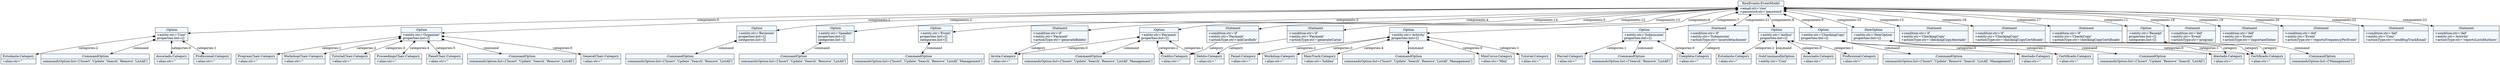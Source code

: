
    digraph xtext {
    fontname = "Bitstream Vera Sans"
    fontsize = 8
    node[
        shape=record,
        style=filled,
        fillcolor=aliceblue
    ]
    nodesep = 0.3
    edge[dir=black,arrowtail=empty]


4590272072 -> 4590451064 [label="components:0" arrowtail=diamond dir=both]
4590451064 -> 4590417624 [label="command" arrowtail=diamond dir=both]
4590417624[label="{:CommandOption|commandsOption:list=['Insert','Update','Search','Remove','ListAll']\l}"]
4590451064 -> 4590416448 [label="categories:0" arrowtail=diamond dir=both]
4590416448[label="{Associado:Category|+alias:str=''\l}"]
4590451064 -> 4590416056 [label="categories:1" arrowtail=diamond dir=both]
4590416056[label="{Profissional:Category|+alias:str=''\l}"]
4590451064 -> 4590417960 [label="categories:2" arrowtail=diamond dir=both]
4590417960[label="{Estudante:Category|+alias:str=''\l}"]
4590451064[label="{:Option|+entity:str='User'\lproperties:list=[]\l}"]
4590272072 -> 4590419640 [label="components:1" arrowtail=diamond dir=both]
4590419640 -> 4590417568 [label="command" arrowtail=diamond dir=both]
4590417568[label="{:CommandOption|commandsOption:list=['Insert','Update','Search','Remove','ListAll']\l}"]
4590419640 -> 4590418520 [label="categories:0" arrowtail=diamond dir=both]
4590418520[label="{GeneralChair:Category|+alias:str=''\l}"]
4590419640 -> 4590419584 [label="categories:1" arrowtail=diamond dir=both]
4590419584[label="{ProgramChair:Category|+alias:str=''\l}"]
4590419640 -> 4590416896 [label="categories:2" arrowtail=diamond dir=both]
4590416896[label="{WorkshopChair:Category|+alias:str=''\l}"]
4590419640 -> 4590382664 [label="categories:3" arrowtail=diamond dir=both]
4590382664[label="{TutorialChair:Category|+alias:str=''\l}"]
4590419640 -> 4590380424 [label="categories:4" arrowtail=diamond dir=both]
4590380424[label="{ProceedingsChair:Category|+alias:str=''\l}"]
4590419640 -> 4590380312 [label="categories:5" arrowtail=diamond dir=both]
4590380312[label="{PanelChair:Category|+alias:str=''\l}"]
4590419640[label="{:Option|+entity:str='Organizer'\lproperties:list=[]\l}"]
4590272072 -> 4590418016 [label="components:2" arrowtail=diamond dir=both]
4590418016 -> 4590417120 [label="command" arrowtail=diamond dir=both]
4590417120[label="{:CommandOption|commandsOption:list=['Insert','Update','Search','Remove','ListAll']\l}"]
4590418016[label="{:Option|+entity:str='Reviewer'\lproperties:list=[]\lcategories:list=[]\l}"]
4590272072 -> 4590419864 [label="components:3" arrowtail=diamond dir=both]
4590419864 -> 4590379304 [label="command" arrowtail=diamond dir=both]
4590379304[label="{:CommandOption|commandsOption:list=['Insert','Update','Search','Remove','ListAll']\l}"]
4590419864[label="{:Option|+entity:str='Speaker'\lproperties:list=[]\lcategories:list=[]\l}"]
4590272072 -> 4590379752 [label="components:4" arrowtail=diamond dir=both]
4590379752 -> 4590381656 [label="command" arrowtail=diamond dir=both]
4590381656[label="{:CommandOption|commandsOption:list=['Insert','Update','Search','Remove','ListAll','Management']\l}"]
4590379752[label="{:Option|+entity:str='Event'\lproperties:list=[]\lcategories:list=[]\l}"]
4590272072 -> 4590379528 [label="components:5" arrowtail=diamond dir=both]
4590379528 -> 4590380984 [label="command" arrowtail=diamond dir=both]
4590380984[label="{:CommandOption|commandsOption:list=['Insert','Update','Search','Remove','ListAll','Management']\l}"]
4590379528 -> 4590380368 [label="categories:0" arrowtail=diamond dir=both]
4590380368[label="{Avista:Category|+alias:str=''\l}"]
4590379528 -> 4590381712 [label="categories:1" arrowtail=diamond dir=both]
4590381712[label="{Debito:Category|+alias:str=''\l}"]
4590379528 -> 4590484448 [label="categories:2" arrowtail=diamond dir=both]
4590484448[label="{Credito:Category|+alias:str=''\l}"]
4590379528[label="{:Option|+entity:str='Payment'\lproperties:list=[]\l}"]
4590272072 -> 4590382496 [label="components:6" arrowtail=diamond dir=both]
4590382496 -> 4590381544 [label="command" arrowtail=diamond dir=both]
4590381544[label="{:CommandOption|commandsOption:list=['Insert','Update','Search','Remove','ListAll','Management']\l}"]
4590382496 -> 4590484392 [label="categories:0" arrowtail=diamond dir=both]
4590484392[label="{MiniCurso:Category|+alias:str='Mini'\l}"]
4590382496 -> 4590484672 [label="categories:1" arrowtail=diamond dir=both]
4590484672[label="{Tutorial:Category|+alias:str=''\l}"]
4590382496 -> 4590484728 [label="categories:2" arrowtail=diamond dir=both]
4590484728[label="{Painel:Category|+alias:str=''\l}"]
4590382496 -> 4590484840 [label="categories:3" arrowtail=diamond dir=both]
4590484840[label="{Workshop:Category|+alias:str=''\l}"]
4590382496 -> 4590484896 [label="categories:4" arrowtail=diamond dir=both]
4590484896[label="{MainTrack:Category|+alias:str='hidden'\l}"]
4590382496[label="{:Option|+entity:str='Activity'\lproperties:list=[]\l}"]
4590272072 -> 4590382272 [label="components:7" arrowtail=diamond dir=both]
4590382272 -> 4590484952 [label="command" arrowtail=diamond dir=both]
4590484952[label="{:CommandOption|commandsOption:list=['Search','Remove','ListAll']\l}"]
4590382272 -> 4590485008 [label="categories:0" arrowtail=diamond dir=both]
4590485008[label="{Completa:Category|+alias:str=''\l}"]
4590382272 -> 4590485064 [label="categories:1" arrowtail=diamond dir=both]
4590485064[label="{Parcial:Category|+alias:str=''\l}"]
4590382272[label="{:Option|+entity:str='Submission'\lproperties:list=[]\l}"]
4590272072 -> 4590484616 [label="components:8" arrowtail=diamond dir=both]
4590484616 -> 4590485176 [label="command" arrowtail=diamond dir=both]
4590485176[label="{:SubCommandInOption|+entity:str='User'\l}"]
4590484616 -> 4590485288 [label="categories:0" arrowtail=diamond dir=both]
4590485288[label="{Associado:Category|+alias:str=''\l}"]
4590484616 -> 4590485120 [label="categories:1" arrowtail=diamond dir=both]
4590485120[label="{Profissional:Category|+alias:str=''\l}"]
4590484616 -> 4590485400 [label="categories:2" arrowtail=diamond dir=both]
4590485400[label="{Estudante:Category|+alias:str=''\l}"]
4590484616[label="{:Option|+entity:str='Author'\lproperties:list=[]\l}"]
4590272072 -> 4590484784 [label="components:9" arrowtail=diamond dir=both]
4590484784 -> 4590485456 [label="command" arrowtail=diamond dir=both]
4590485456[label="{:CommandOption|commandsOption:list=['Insert','Update','Remove','Search','ListAll','Management']\l}"]
4590484784 -> 4590612552 [label="categories:0" arrowtail=diamond dir=both]
4590612552[label="{Atestado:Category|+alias:str=''\l}"]
4590484784 -> 4590612608 [label="categories:1" arrowtail=diamond dir=both]
4590612608[label="{Certificado:Category|+alias:str=''\l}"]
4590484784[label="{:Option|+entity:str='CheckingCopy'\lproperties:list=[]\l}"]
4590272072 -> 4590485232 [label="components:10" arrowtail=diamond dir=both]
4590485232 -> 4590484504 [label="command" arrowtail=diamond dir=both]
4590484504[label="{:CommandOption|commandsOption:list=['Insert','Update','Remove','Search','ListAll']\l}"]
4590485232 -> 4590612664 [label="categories:0" arrowtail=diamond dir=both]
4590612664[label="{Atestado:Category|+alias:str=''\l}"]
4590485232 -> 4590612832 [label="categories:1" arrowtail=diamond dir=both]
4590612832[label="{Certificado:Category|+alias:str=''\l}"]
4590485232[label="{:NewOption|+entity:str='NewOption'\lproperties:list=[]\l}"]
4590272072 -> 4590485344 [label="components:11" arrowtail=diamond dir=both]
4590485344 -> 4590612944 [label="command" arrowtail=diamond dir=both]
4590612944[label="{:CommandOption|commandsOption:list=['Management']\l}"]
4590485344[label="{:Option|+entity:str='Receipt'\lproperties:list=[]\lcategories:list=[]\l}"]
4590272072 -> 4590612776 [label="components:12" arrowtail=diamond dir=both]
4590612776 -> 4590484448 [label="category" ]
4590612776[label="{:Statment|+condition:str='if'\l+entity:str='Payment'\l+actionType:str='askCardInfo'\l}"]
4590272072 -> 4590612720 [label="components:13" arrowtail=diamond dir=both]
4590612720 -> 4590381712 [label="category" ]
4590612720[label="{:Statment|+condition:str='if'\l+entity:str='Payment'\l+actionType:str='generateCarne'\l}"]
4590272072 -> 4590613056 [label="components:14" arrowtail=diamond dir=both]
4590613056 -> 4590380368 [label="category" ]
4590613056[label="{:Statment|+condition:str='if'\l+entity:str='Payment'\l+actionType:str='generateBoleto'\l}"]
4590272072 -> 4590613168 [label="components:15" arrowtail=diamond dir=both]
4590613168 -> 4590612664 [label="category" ]
4590613168[label="{:Statment|+condition:str='if'\l+entity:str='CheckingCopy'\l+actionType:str='checkingCopyAtestado'\l}"]
4590272072 -> 4590613280 [label="components:16" arrowtail=diamond dir=both]
4590613280 -> 4590612832 [label="category" ]
4590613280[label="{:Statment|+condition:str='if'\l+entity:str='CheckingCopy'\l+actionType:str='checkingCopyCertificado'\l}"]
4590272072 -> 4590613392 [label="components:17" arrowtail=diamond dir=both]
4590613392 -> 4590612832 [label="category" ]
4590613392[label="{:Statment|+condition:str='if'\l+entity:str='CheckiCopy'\l+actionType:str='checkingCopyCertificado'\l}"]
4590272072 -> 4590613504 [label="components:18" arrowtail=diamond dir=both]
4590613504[label="{:Statment|+condition:str='def'\l+entity:str='Event'\l+actionType:str='program'\l}"]
4590272072 -> 4590613616 [label="components:19" arrowtail=diamond dir=both]
4590613616[label="{:Statment|+condition:str='def'\l+entity:str='Event'\l+actionType:str='importantDates'\l}"]
4590272072 -> 4590613672 [label="components:20" arrowtail=diamond dir=both]
4590613672[label="{:Statment|+condition:str='def'\l+entity:str='Event'\l+actionType:str='reportsFrequencyPerEvent'\l}"]
4590272072 -> 4590613728 [label="components:21" arrowtail=diamond dir=both]
4590613728 -> 4590485008 [label="category" ]
4590613728[label="{:Statment|+condition:str='if'\l+entity:str='Submission'\l+actionType:str='insertAttachment'\l}"]
4590272072 -> 4590613784 [label="components:22" arrowtail=diamond dir=both]
4590613784[label="{:Statment|+condition:str='def'\l+entity:str='User'\l+actionType:str='sendBugTrackEmail'\l}"]
4590272072 -> 4590613896 [label="components:23" arrowtail=diamond dir=both]
4590613896[label="{:Statment|+condition:str='def'\l+entity:str='Activity'\l+actionType:str='reportsListofAuthors'\l}"]
4590272072[label="{RiseEvents:EventModel|+email:str='rise'\l+password:str='password'\l}"]

}
